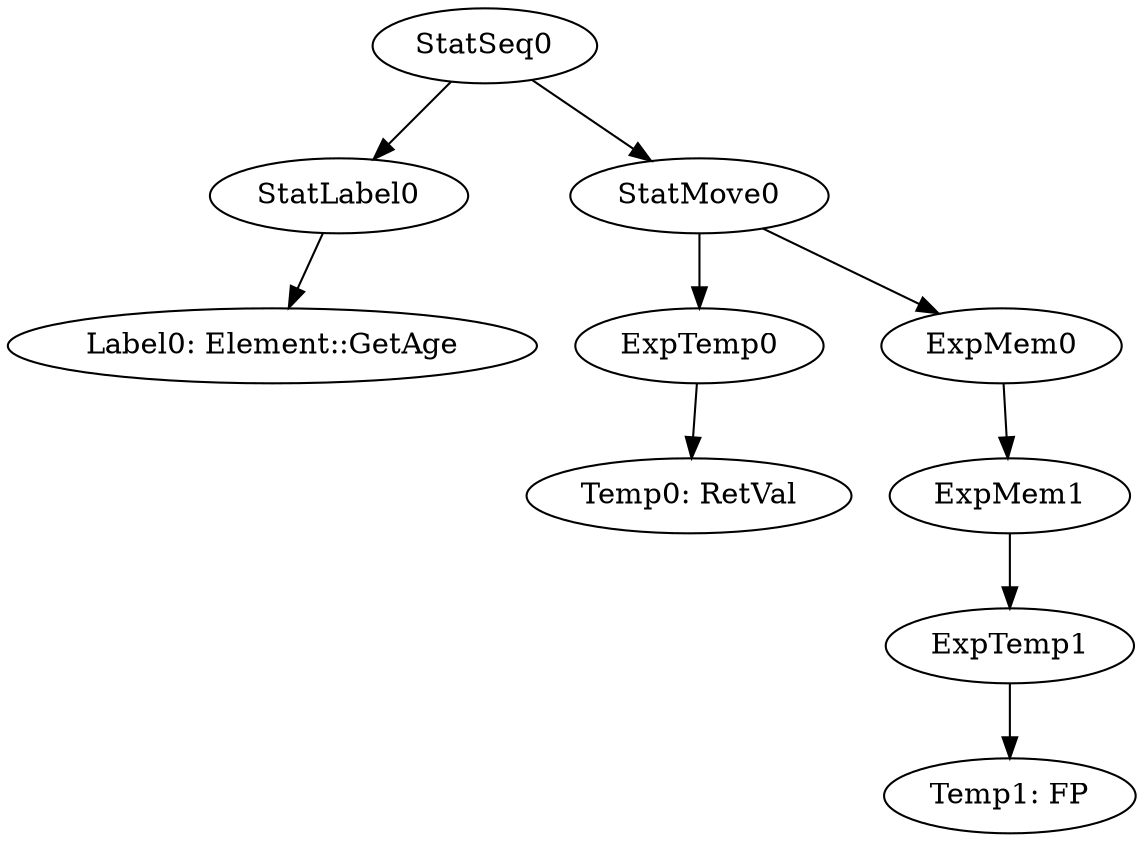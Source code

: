 digraph {
	ordering = out;
	ExpMem0 -> ExpMem1;
	ExpMem1 -> ExpTemp1;
	ExpTemp1 -> "Temp1: FP";
	StatLabel0 -> "Label0: Element::GetAge";
	StatSeq0 -> StatLabel0;
	StatSeq0 -> StatMove0;
	ExpTemp0 -> "Temp0: RetVal";
	StatMove0 -> ExpTemp0;
	StatMove0 -> ExpMem0;
}

